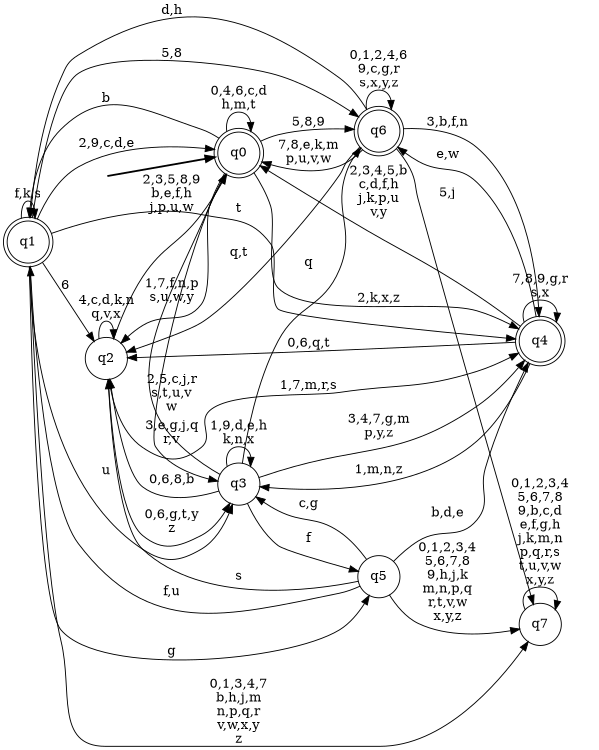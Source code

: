 digraph BlueStar {
__start0 [style = invis, shape = none, label = "", width = 0, height = 0];

rankdir=LR;
size="8,5";

s0 [style="rounded,filled", color="black", fillcolor="white" shape="doublecircle", label="q0"];
s1 [style="rounded,filled", color="black", fillcolor="white" shape="doublecircle", label="q1"];
s2 [style="filled", color="black", fillcolor="white" shape="circle", label="q2"];
s3 [style="filled", color="black", fillcolor="white" shape="circle", label="q3"];
s4 [style="rounded,filled", color="black", fillcolor="white" shape="doublecircle", label="q4"];
s5 [style="filled", color="black", fillcolor="white" shape="circle", label="q5"];
s6 [style="rounded,filled", color="black", fillcolor="white" shape="doublecircle", label="q6"];
s7 [style="filled", color="black", fillcolor="white" shape="circle", label="q7"];
subgraph cluster_main { 
	graph [pad=".75", ranksep="0.15", nodesep="0.15"];
	 style=invis; 
	__start0 -> s0 [penwidth=2];
}
s0 -> s0 [label="0,4,6,c,d\nh,m,t"];
s0 -> s1 [label="b"];
s0 -> s2 [label="1,7,f,n,p\ns,u,w,y"];
s0 -> s3 [label="3,e,g,j,q\nr,v"];
s0 -> s4 [label="2,k,x,z"];
s0 -> s6 [label="5,8,9"];
s1 -> s0 [label="2,9,c,d,e"];
s1 -> s1 [label="f,k,s"];
s1 -> s2 [label="6"];
s1 -> s3 [label="u"];
s1 -> s4 [label="t"];
s1 -> s5 [label="g"];
s1 -> s6 [label="5,8"];
s1 -> s7 [label="0,1,3,4,7\nb,h,j,m\nn,p,q,r\nv,w,x,y\nz"];
s2 -> s0 [label="2,3,5,8,9\nb,e,f,h\nj,p,u,w"];
s2 -> s2 [label="4,c,d,k,n\nq,v,x"];
s2 -> s3 [label="0,6,g,t,y\nz"];
s2 -> s4 [label="1,7,m,r,s"];
s3 -> s0 [label="2,5,c,j,r\ns,t,u,v\nw"];
s3 -> s2 [label="0,6,8,b"];
s3 -> s3 [label="1,9,d,e,h\nk,n,x"];
s3 -> s4 [label="3,4,7,g,m\np,y,z"];
s3 -> s5 [label="f"];
s3 -> s6 [label="q"];
s4 -> s0 [label="2,3,4,5,b\nc,d,f,h\nj,k,p,u\nv,y"];
s4 -> s2 [label="0,6,q,t"];
s4 -> s3 [label="1,m,n,z"];
s4 -> s4 [label="7,8,9,g,r\ns,x"];
s4 -> s6 [label="e,w"];
s5 -> s1 [label="f,u"];
s5 -> s2 [label="s"];
s5 -> s3 [label="c,g"];
s5 -> s4 [label="b,d,e"];
s5 -> s7 [label="0,1,2,3,4\n5,6,7,8\n9,h,j,k\nm,n,p,q\nr,t,v,w\nx,y,z"];
s6 -> s0 [label="7,8,e,k,m\np,u,v,w"];
s6 -> s1 [label="d,h"];
s6 -> s2 [label="q,t"];
s6 -> s4 [label="3,b,f,n"];
s6 -> s6 [label="0,1,2,4,6\n9,c,g,r\ns,x,y,z"];
s6 -> s7 [label="5,j"];
s7 -> s7 [label="0,1,2,3,4\n5,6,7,8\n9,b,c,d\ne,f,g,h\nj,k,m,n\np,q,r,s\nt,u,v,w\nx,y,z"];

}